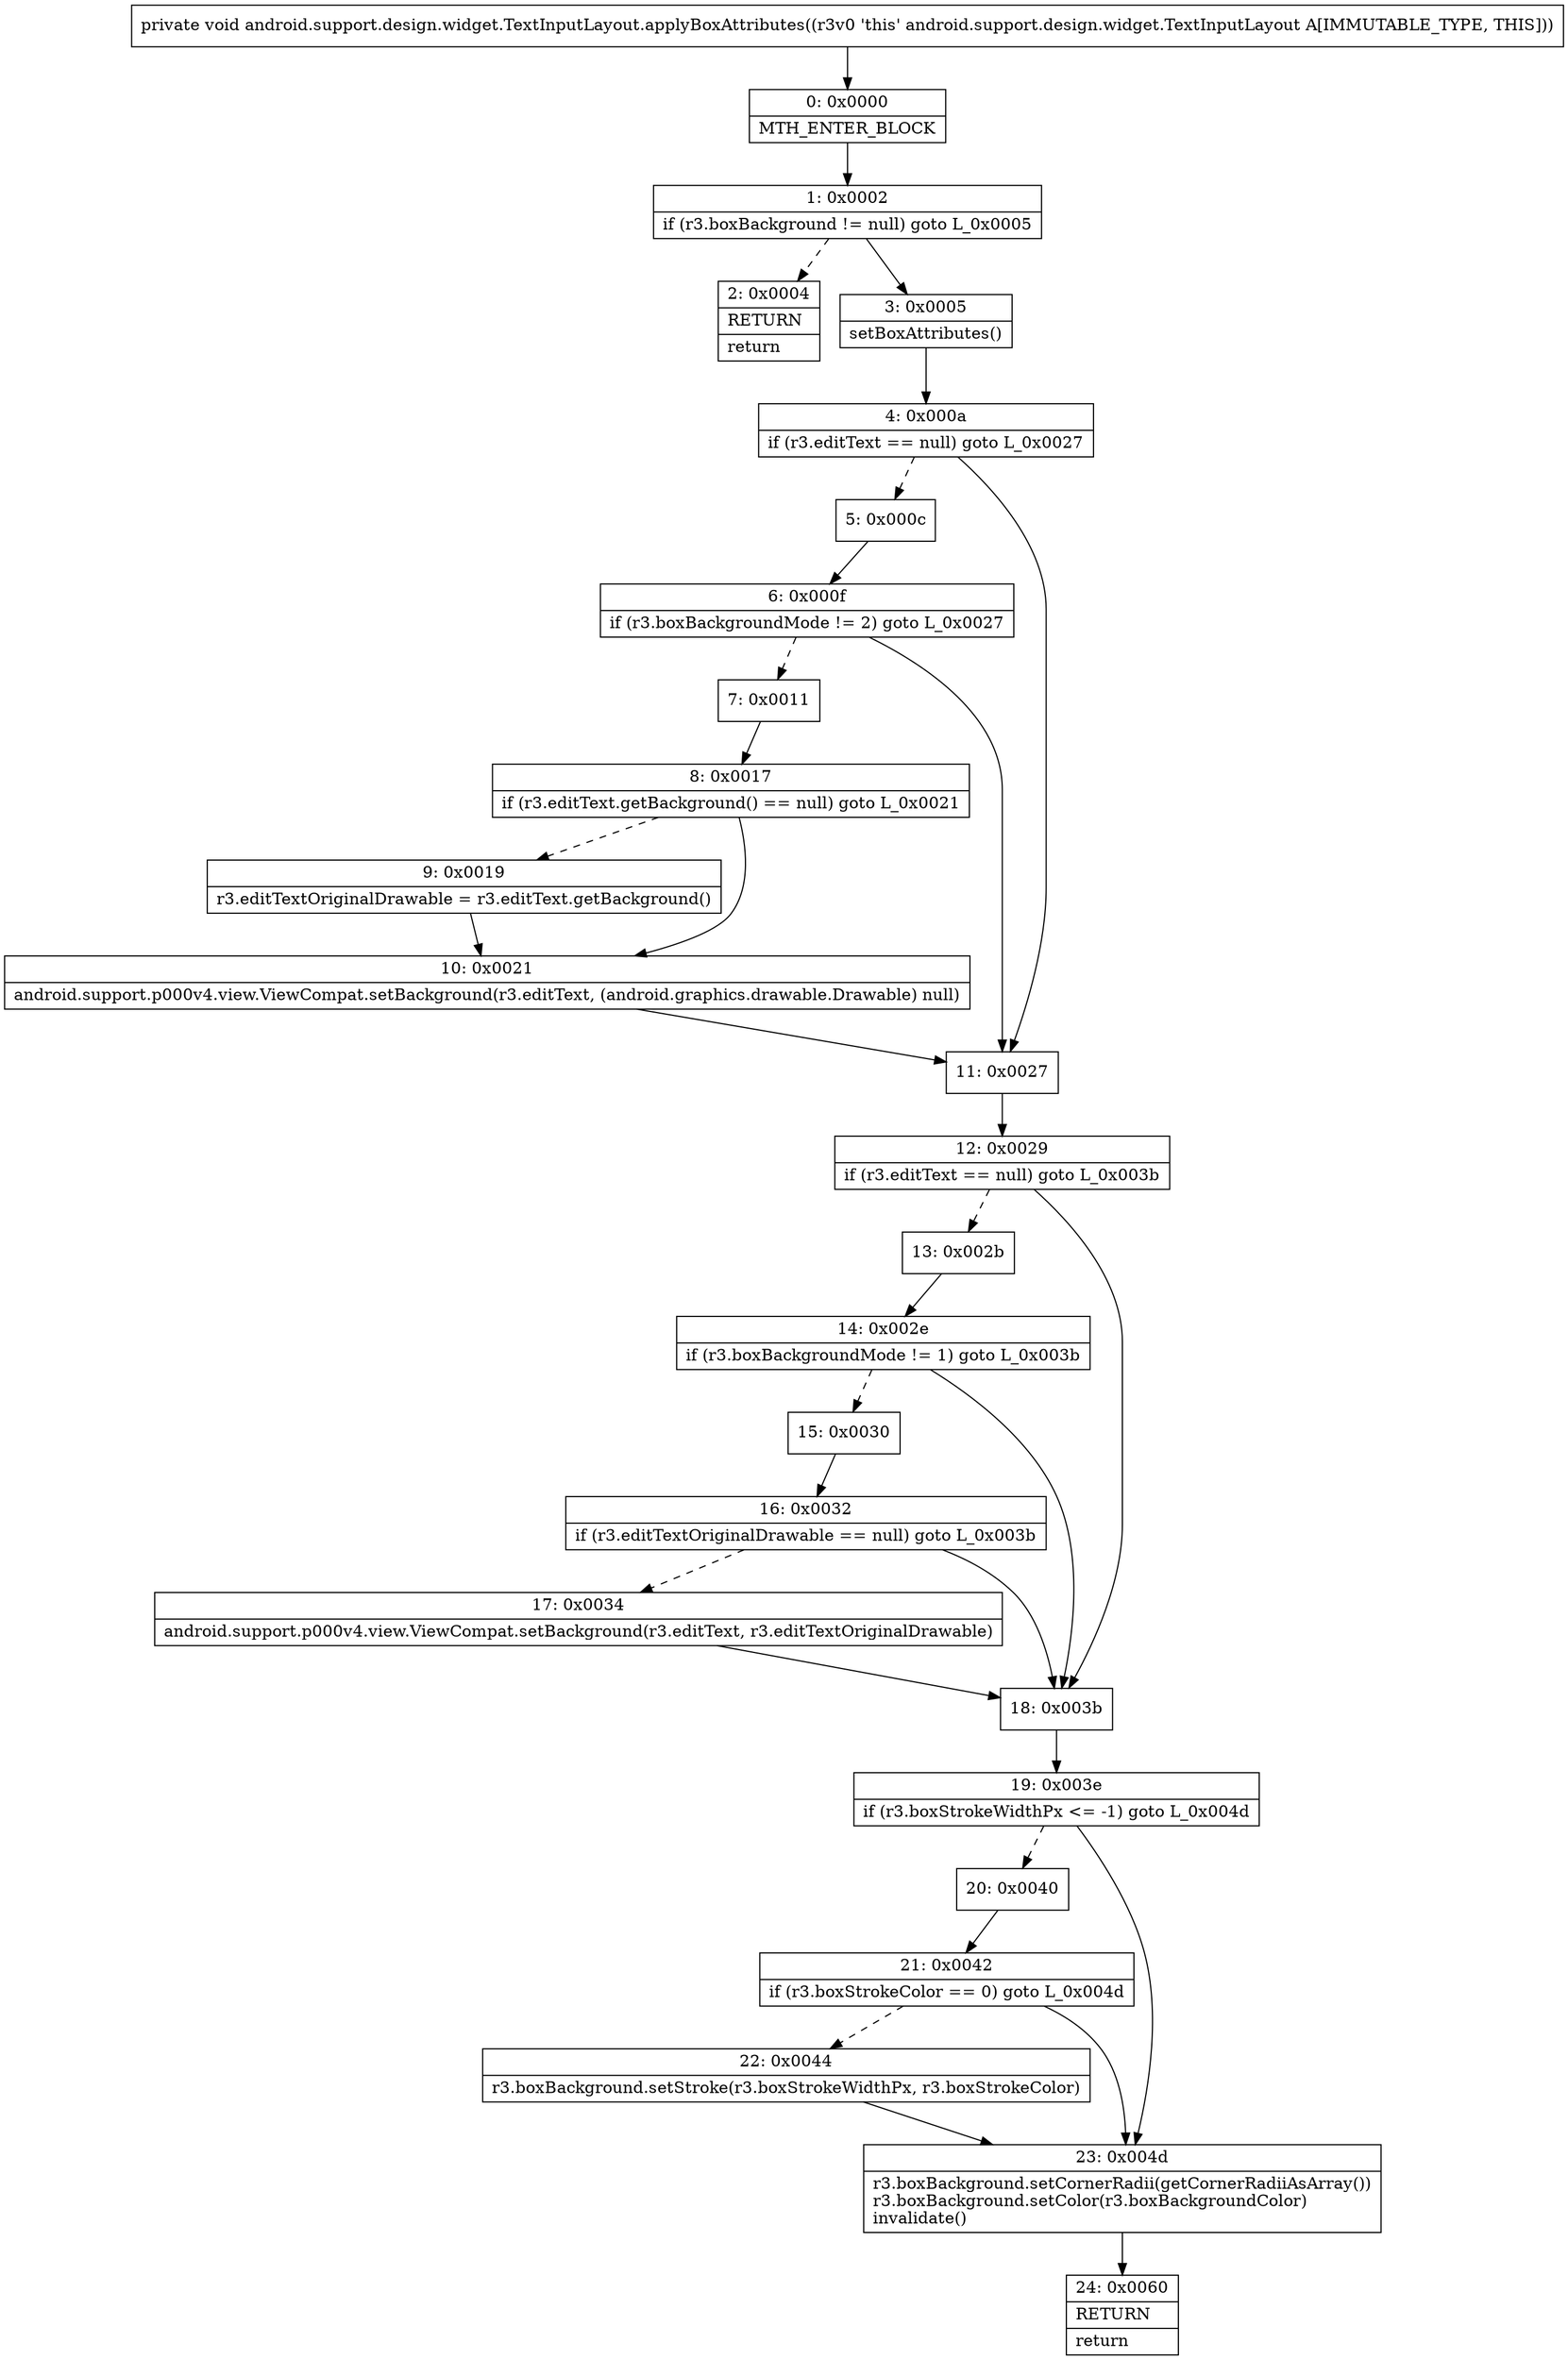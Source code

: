 digraph "CFG forandroid.support.design.widget.TextInputLayout.applyBoxAttributes()V" {
Node_0 [shape=record,label="{0\:\ 0x0000|MTH_ENTER_BLOCK\l}"];
Node_1 [shape=record,label="{1\:\ 0x0002|if (r3.boxBackground != null) goto L_0x0005\l}"];
Node_2 [shape=record,label="{2\:\ 0x0004|RETURN\l|return\l}"];
Node_3 [shape=record,label="{3\:\ 0x0005|setBoxAttributes()\l}"];
Node_4 [shape=record,label="{4\:\ 0x000a|if (r3.editText == null) goto L_0x0027\l}"];
Node_5 [shape=record,label="{5\:\ 0x000c}"];
Node_6 [shape=record,label="{6\:\ 0x000f|if (r3.boxBackgroundMode != 2) goto L_0x0027\l}"];
Node_7 [shape=record,label="{7\:\ 0x0011}"];
Node_8 [shape=record,label="{8\:\ 0x0017|if (r3.editText.getBackground() == null) goto L_0x0021\l}"];
Node_9 [shape=record,label="{9\:\ 0x0019|r3.editTextOriginalDrawable = r3.editText.getBackground()\l}"];
Node_10 [shape=record,label="{10\:\ 0x0021|android.support.p000v4.view.ViewCompat.setBackground(r3.editText, (android.graphics.drawable.Drawable) null)\l}"];
Node_11 [shape=record,label="{11\:\ 0x0027}"];
Node_12 [shape=record,label="{12\:\ 0x0029|if (r3.editText == null) goto L_0x003b\l}"];
Node_13 [shape=record,label="{13\:\ 0x002b}"];
Node_14 [shape=record,label="{14\:\ 0x002e|if (r3.boxBackgroundMode != 1) goto L_0x003b\l}"];
Node_15 [shape=record,label="{15\:\ 0x0030}"];
Node_16 [shape=record,label="{16\:\ 0x0032|if (r3.editTextOriginalDrawable == null) goto L_0x003b\l}"];
Node_17 [shape=record,label="{17\:\ 0x0034|android.support.p000v4.view.ViewCompat.setBackground(r3.editText, r3.editTextOriginalDrawable)\l}"];
Node_18 [shape=record,label="{18\:\ 0x003b}"];
Node_19 [shape=record,label="{19\:\ 0x003e|if (r3.boxStrokeWidthPx \<= \-1) goto L_0x004d\l}"];
Node_20 [shape=record,label="{20\:\ 0x0040}"];
Node_21 [shape=record,label="{21\:\ 0x0042|if (r3.boxStrokeColor == 0) goto L_0x004d\l}"];
Node_22 [shape=record,label="{22\:\ 0x0044|r3.boxBackground.setStroke(r3.boxStrokeWidthPx, r3.boxStrokeColor)\l}"];
Node_23 [shape=record,label="{23\:\ 0x004d|r3.boxBackground.setCornerRadii(getCornerRadiiAsArray())\lr3.boxBackground.setColor(r3.boxBackgroundColor)\linvalidate()\l}"];
Node_24 [shape=record,label="{24\:\ 0x0060|RETURN\l|return\l}"];
MethodNode[shape=record,label="{private void android.support.design.widget.TextInputLayout.applyBoxAttributes((r3v0 'this' android.support.design.widget.TextInputLayout A[IMMUTABLE_TYPE, THIS])) }"];
MethodNode -> Node_0;
Node_0 -> Node_1;
Node_1 -> Node_2[style=dashed];
Node_1 -> Node_3;
Node_3 -> Node_4;
Node_4 -> Node_5[style=dashed];
Node_4 -> Node_11;
Node_5 -> Node_6;
Node_6 -> Node_7[style=dashed];
Node_6 -> Node_11;
Node_7 -> Node_8;
Node_8 -> Node_9[style=dashed];
Node_8 -> Node_10;
Node_9 -> Node_10;
Node_10 -> Node_11;
Node_11 -> Node_12;
Node_12 -> Node_13[style=dashed];
Node_12 -> Node_18;
Node_13 -> Node_14;
Node_14 -> Node_15[style=dashed];
Node_14 -> Node_18;
Node_15 -> Node_16;
Node_16 -> Node_17[style=dashed];
Node_16 -> Node_18;
Node_17 -> Node_18;
Node_18 -> Node_19;
Node_19 -> Node_20[style=dashed];
Node_19 -> Node_23;
Node_20 -> Node_21;
Node_21 -> Node_22[style=dashed];
Node_21 -> Node_23;
Node_22 -> Node_23;
Node_23 -> Node_24;
}

